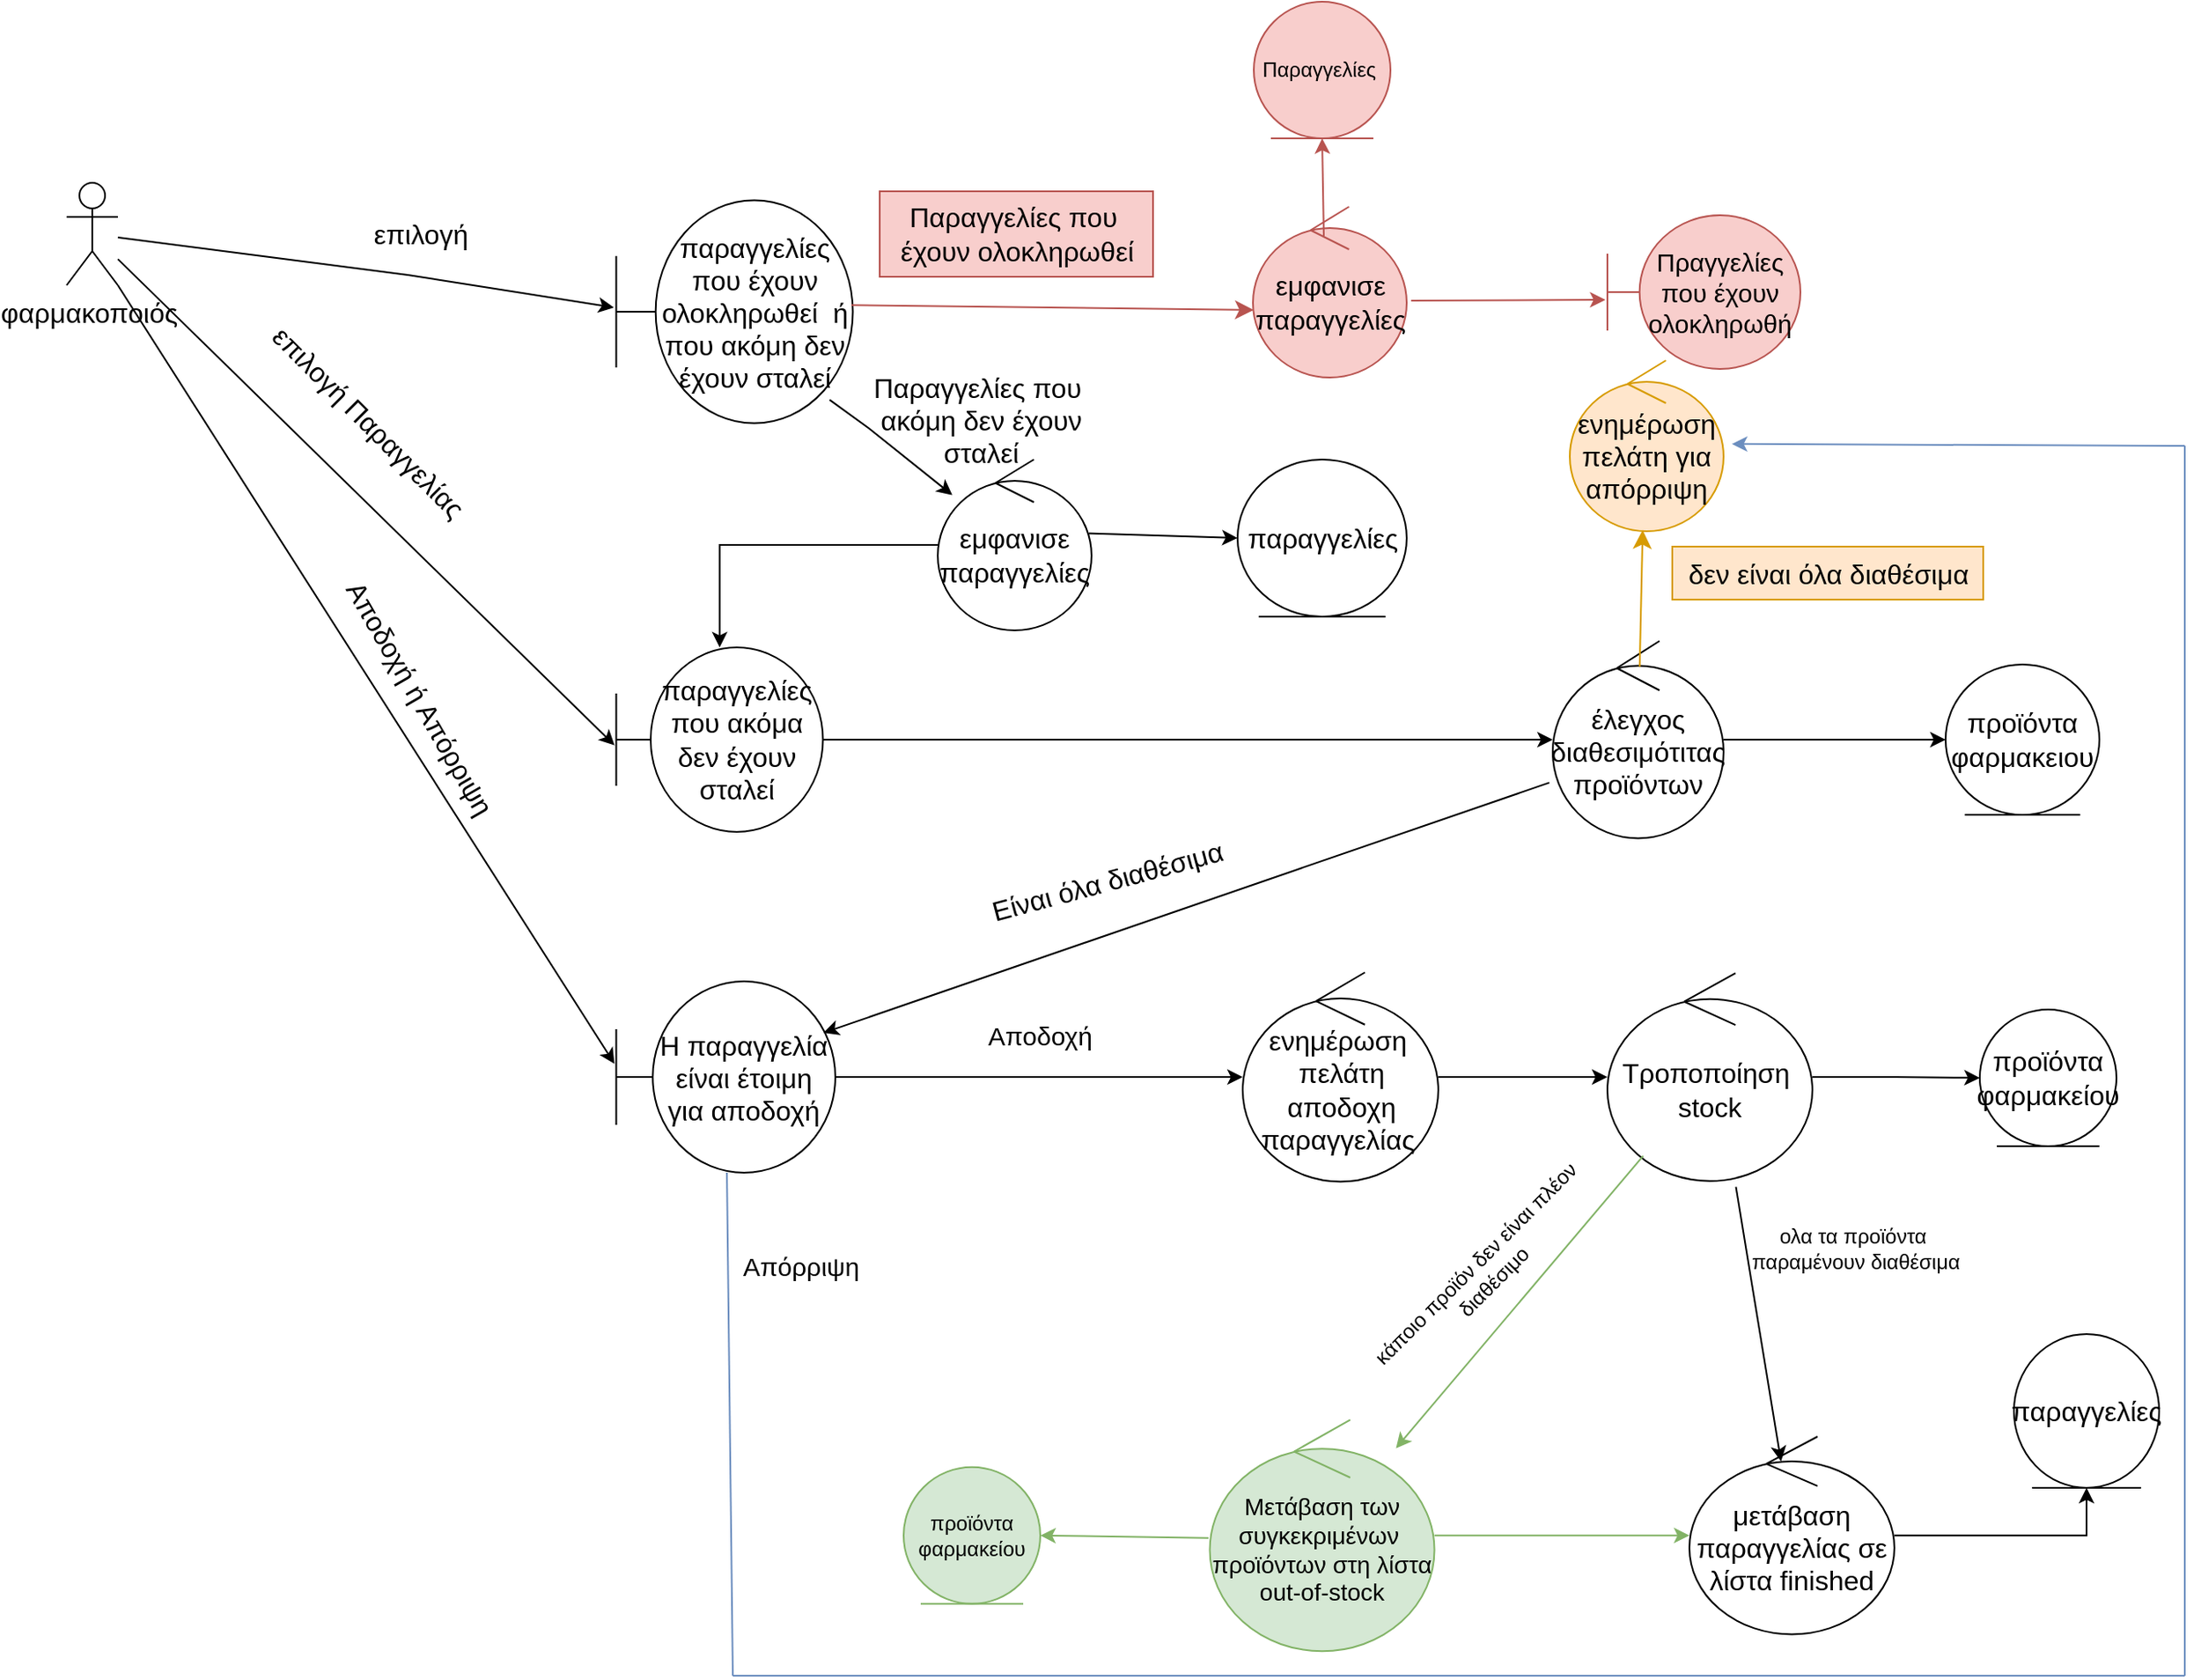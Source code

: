 <mxfile version="21.2.8" type="device">
  <diagram name="Page-1" id="sS6enDFf0WbTZIS2XbAY">
    <mxGraphModel dx="1836" dy="606" grid="1" gridSize="10" guides="1" tooltips="1" connect="1" arrows="1" fold="1" page="0" pageScale="1" pageWidth="850" pageHeight="1100" math="0" shadow="0">
      <root>
        <mxCell id="0" />
        <mxCell id="1" parent="0" />
        <mxCell id="T-9rJRapIrSA8LsScsim-1" value="φαρμακοποιός&amp;nbsp;" style="shape=umlActor;verticalLabelPosition=bottom;verticalAlign=top;html=1;outlineConnect=0;fontSize=16;" parent="1" vertex="1">
          <mxGeometry x="-400" y="146" width="30" height="60" as="geometry" />
        </mxCell>
        <mxCell id="T-9rJRapIrSA8LsScsim-18" value="παραγγελίες που έχουν ολοκληρωθεί&amp;nbsp; ή που ακόμη δεν έχουν σταλεί" style="shape=umlBoundary;whiteSpace=wrap;html=1;fontSize=16;" parent="1" vertex="1">
          <mxGeometry x="-78.25" y="156.25" width="138.5" height="130.5" as="geometry" />
        </mxCell>
        <mxCell id="T-9rJRapIrSA8LsScsim-20" value="επιλογή" style="text;html=1;align=center;verticalAlign=middle;resizable=0;points=[];autosize=1;strokeColor=none;fillColor=none;fontSize=16;" parent="1" vertex="1">
          <mxGeometry x="-230" y="160.5" width="73" height="31" as="geometry" />
        </mxCell>
        <mxCell id="YqsY4oMhckwHTp_olVz_-52" style="edgeStyle=orthogonalEdgeStyle;rounded=0;orthogonalLoop=1;jettySize=auto;html=1;" parent="1" source="T-9rJRapIrSA8LsScsim-21" target="T-9rJRapIrSA8LsScsim-23" edge="1">
          <mxGeometry relative="1" as="geometry" />
        </mxCell>
        <mxCell id="T-9rJRapIrSA8LsScsim-21" value="εμφανισε παραγγελίες" style="ellipse;shape=umlControl;whiteSpace=wrap;html=1;fontSize=16;" parent="1" vertex="1">
          <mxGeometry x="110" y="308" width="90" height="100" as="geometry" />
        </mxCell>
        <mxCell id="YqsY4oMhckwHTp_olVz_-57" style="edgeStyle=orthogonalEdgeStyle;rounded=0;orthogonalLoop=1;jettySize=auto;html=1;" parent="1" source="T-9rJRapIrSA8LsScsim-23" target="T-9rJRapIrSA8LsScsim-32" edge="1">
          <mxGeometry relative="1" as="geometry" />
        </mxCell>
        <mxCell id="T-9rJRapIrSA8LsScsim-23" value="παραγγελίες που ακόμα δεν έχουν σταλεί" style="shape=umlBoundary;whiteSpace=wrap;html=1;fontSize=16;" parent="1" vertex="1">
          <mxGeometry x="-78.25" y="418" width="121" height="108" as="geometry" />
        </mxCell>
        <mxCell id="T-9rJRapIrSA8LsScsim-24" value="παραγγελίες" style="ellipse;shape=umlEntity;whiteSpace=wrap;html=1;fontSize=16;" parent="1" vertex="1">
          <mxGeometry x="285.5" y="308" width="99" height="92" as="geometry" />
        </mxCell>
        <mxCell id="YqsY4oMhckwHTp_olVz_-58" style="edgeStyle=orthogonalEdgeStyle;rounded=0;orthogonalLoop=1;jettySize=auto;html=1;entryX=0;entryY=0.5;entryDx=0;entryDy=0;" parent="1" source="T-9rJRapIrSA8LsScsim-32" target="T-9rJRapIrSA8LsScsim-39" edge="1">
          <mxGeometry relative="1" as="geometry" />
        </mxCell>
        <mxCell id="T-9rJRapIrSA8LsScsim-32" value="έλεγχος διαθεσιμότιτας προϊόντων" style="ellipse;shape=umlControl;whiteSpace=wrap;html=1;fontSize=16;" parent="1" vertex="1">
          <mxGeometry x="470" y="414.25" width="100" height="115.5" as="geometry" />
        </mxCell>
        <mxCell id="T-9rJRapIrSA8LsScsim-34" value="ενημέρωση πελάτη για απόρριψη" style="ellipse;shape=umlControl;whiteSpace=wrap;html=1;fontSize=16;fillColor=#ffe6cc;strokeColor=#d79b00;" parent="1" vertex="1">
          <mxGeometry x="480" y="250" width="90" height="100" as="geometry" />
        </mxCell>
        <mxCell id="T-9rJRapIrSA8LsScsim-35" value="" style="endArrow=classic;html=1;rounded=0;fontSize=12;startSize=8;endSize=8;curved=1;exitX=0.509;exitY=0.13;exitDx=0;exitDy=0;exitPerimeter=0;entryX=0.474;entryY=0.993;entryDx=0;entryDy=0;entryPerimeter=0;fillColor=#ffe6cc;strokeColor=#d79b00;" parent="1" source="T-9rJRapIrSA8LsScsim-32" target="T-9rJRapIrSA8LsScsim-34" edge="1">
          <mxGeometry width="50" height="50" relative="1" as="geometry">
            <mxPoint x="267" y="605" as="sourcePoint" />
            <mxPoint x="317" y="555" as="targetPoint" />
          </mxGeometry>
        </mxCell>
        <mxCell id="T-9rJRapIrSA8LsScsim-36" value="δεν είναι όλα διαθέσιμα" style="text;html=1;align=center;verticalAlign=middle;resizable=0;points=[];autosize=1;strokeColor=#d79b00;fillColor=#ffe6cc;fontSize=16;" parent="1" vertex="1">
          <mxGeometry x="540" y="359" width="182" height="31" as="geometry" />
        </mxCell>
        <mxCell id="T-9rJRapIrSA8LsScsim-39" value="προϊόντα&lt;br&gt;φαρμακειου" style="ellipse;shape=umlEntity;whiteSpace=wrap;html=1;fontSize=16;" parent="1" vertex="1">
          <mxGeometry x="700" y="428" width="90" height="88" as="geometry" />
        </mxCell>
        <mxCell id="YqsY4oMhckwHTp_olVz_-66" style="edgeStyle=orthogonalEdgeStyle;rounded=0;orthogonalLoop=1;jettySize=auto;html=1;" parent="1" source="T-9rJRapIrSA8LsScsim-41" target="T-9rJRapIrSA8LsScsim-46" edge="1">
          <mxGeometry relative="1" as="geometry" />
        </mxCell>
        <mxCell id="T-9rJRapIrSA8LsScsim-41" value="H&lt;span style=&quot;font-size:12.0pt;line-height:107%;font-family:&amp;quot;Arial&amp;quot;,sans-serif;&lt;br/&gt;mso-fareast-font-family:Calibri;mso-fareast-theme-font:minor-latin;mso-ansi-language:&lt;br/&gt;EL;mso-fareast-language:EN-US;mso-bidi-language:AR-SA&quot;&gt; παραγγελία είναι έτοιμη&lt;br/&gt;για αποδοχή&lt;/span&gt;" style="shape=umlBoundary;whiteSpace=wrap;html=1;fontSize=16;" parent="1" vertex="1">
          <mxGeometry x="-78.25" y="613.5" width="128.25" height="112" as="geometry" />
        </mxCell>
        <mxCell id="T-9rJRapIrSA8LsScsim-43" value="Είναι όλα διαθέσιμα" style="text;html=1;align=center;verticalAlign=middle;resizable=0;points=[];autosize=1;strokeColor=none;fillColor=none;fontSize=16;rotation=-15;" parent="1" vertex="1">
          <mxGeometry x="128.5" y="540" width="160" height="30" as="geometry" />
        </mxCell>
        <mxCell id="T-9rJRapIrSA8LsScsim-45" value="Αποδοχή ή Απόρριψη" style="text;html=1;align=center;verticalAlign=middle;resizable=0;points=[];autosize=1;strokeColor=none;fillColor=none;fontSize=16;rotation=60;" parent="1" vertex="1">
          <mxGeometry x="-283.5" y="432" width="180" height="30" as="geometry" />
        </mxCell>
        <mxCell id="YqsY4oMhckwHTp_olVz_-68" style="edgeStyle=orthogonalEdgeStyle;rounded=0;orthogonalLoop=1;jettySize=auto;html=1;" parent="1" source="T-9rJRapIrSA8LsScsim-46" target="T-9rJRapIrSA8LsScsim-50" edge="1">
          <mxGeometry relative="1" as="geometry" />
        </mxCell>
        <mxCell id="T-9rJRapIrSA8LsScsim-46" value="ενημέρωση&amp;nbsp; πελάτη αποδοχη παραγγελίας&amp;nbsp;" style="ellipse;shape=umlControl;whiteSpace=wrap;html=1;fontSize=16;" parent="1" vertex="1">
          <mxGeometry x="288.5" y="608.25" width="114.5" height="122.5" as="geometry" />
        </mxCell>
        <mxCell id="YqsY4oMhckwHTp_olVz_-70" style="edgeStyle=orthogonalEdgeStyle;rounded=0;orthogonalLoop=1;jettySize=auto;html=1;entryX=0;entryY=0.5;entryDx=0;entryDy=0;" parent="1" source="T-9rJRapIrSA8LsScsim-50" target="T-9rJRapIrSA8LsScsim-51" edge="1">
          <mxGeometry relative="1" as="geometry" />
        </mxCell>
        <mxCell id="T-9rJRapIrSA8LsScsim-50" value="&lt;p class=&quot;MsoNormal&quot;&gt;Τροποποίηση&amp;nbsp; stock&lt;/p&gt;" style="ellipse;shape=umlControl;whiteSpace=wrap;html=1;fontSize=16;" parent="1" vertex="1">
          <mxGeometry x="502" y="608.63" width="120" height="121.75" as="geometry" />
        </mxCell>
        <mxCell id="T-9rJRapIrSA8LsScsim-51" value="προϊόντα φαρμακείου" style="ellipse;shape=umlEntity;whiteSpace=wrap;html=1;fontSize=16;" parent="1" vertex="1">
          <mxGeometry x="720" y="630" width="80" height="80" as="geometry" />
        </mxCell>
        <mxCell id="YqsY4oMhckwHTp_olVz_-75" style="edgeStyle=orthogonalEdgeStyle;rounded=0;orthogonalLoop=1;jettySize=auto;html=1;entryX=0.5;entryY=1;entryDx=0;entryDy=0;" parent="1" source="T-9rJRapIrSA8LsScsim-53" target="T-9rJRapIrSA8LsScsim-56" edge="1">
          <mxGeometry relative="1" as="geometry" />
        </mxCell>
        <mxCell id="T-9rJRapIrSA8LsScsim-53" value="μετάβαση παραγγελίας σε λίστα finished" style="ellipse;shape=umlControl;whiteSpace=wrap;html=1;fontSize=16;" parent="1" vertex="1">
          <mxGeometry x="550" y="880" width="120" height="115.75" as="geometry" />
        </mxCell>
        <mxCell id="T-9rJRapIrSA8LsScsim-56" value="παραγγελίες" style="ellipse;shape=umlEntity;whiteSpace=wrap;html=1;fontSize=16;" parent="1" vertex="1">
          <mxGeometry x="740" y="820" width="85" height="90" as="geometry" />
        </mxCell>
        <mxCell id="T-9rJRapIrSA8LsScsim-58" value="εμφανισε παραγγελίες" style="ellipse;shape=umlControl;whiteSpace=wrap;html=1;fontSize=16;fillColor=#f8cecc;strokeColor=#b85450;" parent="1" vertex="1">
          <mxGeometry x="294.5" y="160" width="90" height="100" as="geometry" />
        </mxCell>
        <mxCell id="T-9rJRapIrSA8LsScsim-59" value="" style="endArrow=classic;html=1;rounded=0;fontSize=12;startSize=8;endSize=8;curved=1;exitX=0.994;exitY=0.47;exitDx=0;exitDy=0;exitPerimeter=0;entryX=0.006;entryY=0.605;entryDx=0;entryDy=0;entryPerimeter=0;fillColor=#f8cecc;strokeColor=#b85450;" parent="1" source="T-9rJRapIrSA8LsScsim-18" target="T-9rJRapIrSA8LsScsim-58" edge="1">
          <mxGeometry width="50" height="50" relative="1" as="geometry">
            <mxPoint x="347" y="398" as="sourcePoint" />
            <mxPoint x="397" y="348" as="targetPoint" />
          </mxGeometry>
        </mxCell>
        <mxCell id="T-9rJRapIrSA8LsScsim-60" value="Παραγγελίες που&amp;nbsp;&lt;br&gt;έχουν ολοκληρωθεί" style="text;html=1;align=center;verticalAlign=middle;resizable=0;points=[];autosize=1;strokeColor=#b85450;fillColor=#f8cecc;fontSize=16;" parent="1" vertex="1">
          <mxGeometry x="76" y="151" width="160" height="50" as="geometry" />
        </mxCell>
        <mxCell id="f6oSSaDbNlxuDpAMLlSm-2" value="Πραγγελίες που έχουν ολοκληρωθή" style="shape=umlBoundary;whiteSpace=wrap;html=1;fillColor=#f8cecc;strokeColor=#b85450;fontSize=15;" parent="1" vertex="1">
          <mxGeometry x="502" y="165" width="113" height="90" as="geometry" />
        </mxCell>
        <mxCell id="f6oSSaDbNlxuDpAMLlSm-3" value="" style="endArrow=classic;html=1;rounded=0;exitX=1.029;exitY=0.55;exitDx=0;exitDy=0;exitPerimeter=0;entryX=-0.01;entryY=0.55;entryDx=0;entryDy=0;entryPerimeter=0;fillColor=#f8cecc;strokeColor=#b85450;" parent="1" source="T-9rJRapIrSA8LsScsim-58" target="f6oSSaDbNlxuDpAMLlSm-2" edge="1">
          <mxGeometry width="50" height="50" relative="1" as="geometry">
            <mxPoint x="398" y="426" as="sourcePoint" />
            <mxPoint x="448" y="376" as="targetPoint" />
          </mxGeometry>
        </mxCell>
        <mxCell id="YqsY4oMhckwHTp_olVz_-74" style="edgeStyle=orthogonalEdgeStyle;rounded=0;orthogonalLoop=1;jettySize=auto;html=1;fillColor=#d5e8d4;strokeColor=#82b366;" parent="1" source="f6oSSaDbNlxuDpAMLlSm-7" target="T-9rJRapIrSA8LsScsim-53" edge="1">
          <mxGeometry relative="1" as="geometry" />
        </mxCell>
        <mxCell id="f6oSSaDbNlxuDpAMLlSm-7" value="&lt;font style=&quot;font-size: 14px;&quot;&gt;Μετάβαση των συγκεκριμένων&amp;nbsp; προϊόντων στη λίστα out-of-stock&lt;/font&gt;" style="ellipse;shape=umlControl;whiteSpace=wrap;html=1;fillColor=#d5e8d4;strokeColor=#82b366;" parent="1" vertex="1">
          <mxGeometry x="269.25" y="870.13" width="131.5" height="135.5" as="geometry" />
        </mxCell>
        <mxCell id="YqsY4oMhckwHTp_olVz_-46" value="" style="endArrow=classic;html=1;rounded=0;entryX=-0.01;entryY=0.481;entryDx=0;entryDy=0;entryPerimeter=0;" parent="1" source="T-9rJRapIrSA8LsScsim-1" target="T-9rJRapIrSA8LsScsim-18" edge="1">
          <mxGeometry width="50" height="50" relative="1" as="geometry">
            <mxPoint x="460" y="430" as="sourcePoint" />
            <mxPoint x="510" y="380" as="targetPoint" />
            <Array as="points">
              <mxPoint x="-200" y="200" />
            </Array>
          </mxGeometry>
        </mxCell>
        <mxCell id="YqsY4oMhckwHTp_olVz_-49" value="" style="endArrow=classic;html=1;rounded=0;exitX=0.902;exitY=0.895;exitDx=0;exitDy=0;exitPerimeter=0;" parent="1" source="T-9rJRapIrSA8LsScsim-18" target="T-9rJRapIrSA8LsScsim-21" edge="1">
          <mxGeometry width="50" height="50" relative="1" as="geometry">
            <mxPoint x="320" y="530" as="sourcePoint" />
            <mxPoint x="370" y="480" as="targetPoint" />
            <Array as="points">
              <mxPoint x="70" y="290" />
            </Array>
          </mxGeometry>
        </mxCell>
        <mxCell id="YqsY4oMhckwHTp_olVz_-51" value="Παραγγελίες που&amp;nbsp;&lt;br&gt;ακόμη δεν έχουν&lt;br&gt;σταλεί" style="text;html=1;align=center;verticalAlign=middle;resizable=0;points=[];autosize=1;fontSize=16;" parent="1" vertex="1">
          <mxGeometry x="60.25" y="250" width="150" height="70" as="geometry" />
        </mxCell>
        <mxCell id="YqsY4oMhckwHTp_olVz_-53" value="" style="endArrow=classic;html=1;rounded=0;entryX=-0.008;entryY=0.531;entryDx=0;entryDy=0;entryPerimeter=0;" parent="1" source="T-9rJRapIrSA8LsScsim-1" target="T-9rJRapIrSA8LsScsim-23" edge="1">
          <mxGeometry width="50" height="50" relative="1" as="geometry">
            <mxPoint x="320" y="520" as="sourcePoint" />
            <mxPoint x="-130" y="480" as="targetPoint" />
          </mxGeometry>
        </mxCell>
        <mxCell id="YqsY4oMhckwHTp_olVz_-55" value="επιλογή Παραγγελίας" style="text;html=1;align=center;verticalAlign=middle;resizable=0;points=[];autosize=1;strokeColor=none;fillColor=none;fontSize=16;rotation=45;" parent="1" vertex="1">
          <mxGeometry x="-308" y="270.5" width="170" height="30" as="geometry" />
        </mxCell>
        <mxCell id="YqsY4oMhckwHTp_olVz_-59" value="" style="endArrow=classic;html=1;rounded=0;entryX=-0.008;entryY=0.431;entryDx=0;entryDy=0;entryPerimeter=0;exitX=1;exitY=1;exitDx=0;exitDy=0;exitPerimeter=0;" parent="1" source="T-9rJRapIrSA8LsScsim-1" target="T-9rJRapIrSA8LsScsim-41" edge="1">
          <mxGeometry width="50" height="50" relative="1" as="geometry">
            <mxPoint x="320" y="520" as="sourcePoint" />
            <mxPoint x="370" y="470" as="targetPoint" />
          </mxGeometry>
        </mxCell>
        <mxCell id="YqsY4oMhckwHTp_olVz_-61" value="" style="endArrow=classic;html=1;rounded=0;entryX=0.946;entryY=0.269;entryDx=0;entryDy=0;entryPerimeter=0;exitX=-0.02;exitY=0.718;exitDx=0;exitDy=0;exitPerimeter=0;" parent="1" source="T-9rJRapIrSA8LsScsim-32" target="T-9rJRapIrSA8LsScsim-41" edge="1">
          <mxGeometry width="50" height="50" relative="1" as="geometry">
            <mxPoint x="320" y="540" as="sourcePoint" />
            <mxPoint x="370" y="490" as="targetPoint" />
          </mxGeometry>
        </mxCell>
        <mxCell id="YqsY4oMhckwHTp_olVz_-67" value="&lt;font style=&quot;font-size: 15px;&quot;&gt;Αποδοχή&lt;/font&gt;" style="text;html=1;strokeColor=none;fillColor=none;align=center;verticalAlign=middle;whiteSpace=wrap;rounded=0;" parent="1" vertex="1">
          <mxGeometry x="140" y="630" width="60" height="30" as="geometry" />
        </mxCell>
        <mxCell id="YqsY4oMhckwHTp_olVz_-71" value="" style="endArrow=none;html=1;rounded=0;fillColor=#dae8fc;strokeColor=#6c8ebf;" parent="1" target="T-9rJRapIrSA8LsScsim-41" edge="1">
          <mxGeometry width="50" height="50" relative="1" as="geometry">
            <mxPoint x="-10" y="1020" as="sourcePoint" />
            <mxPoint x="370" y="490" as="targetPoint" />
          </mxGeometry>
        </mxCell>
        <mxCell id="YqsY4oMhckwHTp_olVz_-73" value="" style="endArrow=classic;html=1;rounded=0;fillColor=#d5e8d4;strokeColor=#82b366;" parent="1" source="T-9rJRapIrSA8LsScsim-50" target="f6oSSaDbNlxuDpAMLlSm-7" edge="1">
          <mxGeometry width="50" height="50" relative="1" as="geometry">
            <mxPoint x="320" y="530" as="sourcePoint" />
            <mxPoint x="370" y="480" as="targetPoint" />
          </mxGeometry>
        </mxCell>
        <mxCell id="YqsY4oMhckwHTp_olVz_-76" value="" style="endArrow=none;html=1;rounded=0;fillColor=#dae8fc;strokeColor=#6c8ebf;" parent="1" edge="1">
          <mxGeometry width="50" height="50" relative="1" as="geometry">
            <mxPoint x="-10" y="1020" as="sourcePoint" />
            <mxPoint x="840" y="1020" as="targetPoint" />
          </mxGeometry>
        </mxCell>
        <mxCell id="YqsY4oMhckwHTp_olVz_-77" value="" style="endArrow=none;html=1;rounded=0;fillColor=#dae8fc;strokeColor=#6c8ebf;" parent="1" edge="1">
          <mxGeometry width="50" height="50" relative="1" as="geometry">
            <mxPoint x="840" y="1020" as="sourcePoint" />
            <mxPoint x="840" y="300" as="targetPoint" />
          </mxGeometry>
        </mxCell>
        <mxCell id="YqsY4oMhckwHTp_olVz_-78" value="" style="endArrow=classic;html=1;rounded=0;entryX=1.054;entryY=0.489;entryDx=0;entryDy=0;entryPerimeter=0;fillColor=#dae8fc;strokeColor=#6c8ebf;" parent="1" target="T-9rJRapIrSA8LsScsim-34" edge="1">
          <mxGeometry width="50" height="50" relative="1" as="geometry">
            <mxPoint x="840" y="300" as="sourcePoint" />
            <mxPoint x="370" y="480" as="targetPoint" />
          </mxGeometry>
        </mxCell>
        <mxCell id="YqsY4oMhckwHTp_olVz_-79" value="&lt;font style=&quot;font-size: 15px;&quot;&gt;Aπόρριψη&lt;br&gt;&lt;br&gt;&lt;/font&gt;" style="text;html=1;strokeColor=none;fillColor=none;align=center;verticalAlign=middle;whiteSpace=wrap;rounded=0;" parent="1" vertex="1">
          <mxGeometry x="0.25" y="774.38" width="60" height="30" as="geometry" />
        </mxCell>
        <mxCell id="rBrqlfLg7SxFIshLeJAF-5" value="" style="endArrow=classic;html=1;rounded=0;entryX=0;entryY=0.5;entryDx=0;entryDy=0;exitX=0.983;exitY=0.433;exitDx=0;exitDy=0;exitPerimeter=0;" parent="1" source="T-9rJRapIrSA8LsScsim-21" target="T-9rJRapIrSA8LsScsim-24" edge="1">
          <mxGeometry width="50" height="50" relative="1" as="geometry">
            <mxPoint x="70" y="460" as="sourcePoint" />
            <mxPoint x="120" y="410" as="targetPoint" />
          </mxGeometry>
        </mxCell>
        <mxCell id="D0aZfy-KOPcvonktBkWW-1" value="" style="endArrow=classic;html=1;rounded=0;entryX=0.447;entryY=0.126;entryDx=0;entryDy=0;entryPerimeter=0;exitX=0.627;exitY=1.028;exitDx=0;exitDy=0;exitPerimeter=0;" parent="1" source="T-9rJRapIrSA8LsScsim-50" target="T-9rJRapIrSA8LsScsim-53" edge="1">
          <mxGeometry width="50" height="50" relative="1" as="geometry">
            <mxPoint x="310" y="930" as="sourcePoint" />
            <mxPoint x="360" y="880" as="targetPoint" />
          </mxGeometry>
        </mxCell>
        <mxCell id="D0aZfy-KOPcvonktBkWW-2" value="κάποιο προϊόν δεν είναι πλέον&lt;br&gt;διαθέσιμο" style="text;html=1;align=center;verticalAlign=middle;resizable=0;points=[];autosize=1;strokeColor=none;fillColor=none;rotation=-45;" parent="1" vertex="1">
          <mxGeometry x="340" y="764.38" width="180" height="40" as="geometry" />
        </mxCell>
        <mxCell id="D0aZfy-KOPcvonktBkWW-3" value="ολα τα προϊόντα&amp;nbsp;&lt;br&gt;παραμένουν διαθέσιμα" style="text;html=1;align=center;verticalAlign=middle;resizable=0;points=[];autosize=1;strokeColor=none;fillColor=none;" parent="1" vertex="1">
          <mxGeometry x="572" y="750" width="150" height="40" as="geometry" />
        </mxCell>
        <mxCell id="D0aZfy-KOPcvonktBkWW-4" value="προϊόντα φαρμακείου" style="ellipse;shape=umlEntity;whiteSpace=wrap;html=1;fillColor=#d5e8d4;strokeColor=#82b366;" parent="1" vertex="1">
          <mxGeometry x="90" y="897.88" width="80" height="80" as="geometry" />
        </mxCell>
        <mxCell id="D0aZfy-KOPcvonktBkWW-5" value="" style="endArrow=classic;html=1;rounded=0;exitX=-0.006;exitY=0.511;exitDx=0;exitDy=0;exitPerimeter=0;entryX=1;entryY=0.5;entryDx=0;entryDy=0;fillColor=#d5e8d4;strokeColor=#82b366;" parent="1" source="f6oSSaDbNlxuDpAMLlSm-7" target="D0aZfy-KOPcvonktBkWW-4" edge="1">
          <mxGeometry width="50" height="50" relative="1" as="geometry">
            <mxPoint x="310" y="820" as="sourcePoint" />
            <mxPoint x="360" y="770" as="targetPoint" />
          </mxGeometry>
        </mxCell>
        <mxCell id="Yru2QoT4tN3vTOcHEf7W-1" value="Παραγγελίες&amp;nbsp;" style="ellipse;shape=umlEntity;whiteSpace=wrap;html=1;fillColor=#f8cecc;strokeColor=#b85450;" parent="1" vertex="1">
          <mxGeometry x="295" y="40" width="80" height="80" as="geometry" />
        </mxCell>
        <mxCell id="Yru2QoT4tN3vTOcHEf7W-2" value="" style="endArrow=classic;html=1;rounded=0;entryX=0.5;entryY=1;entryDx=0;entryDy=0;fillColor=#f8cecc;strokeColor=#b85450;exitX=0.461;exitY=0.174;exitDx=0;exitDy=0;exitPerimeter=0;" parent="1" source="T-9rJRapIrSA8LsScsim-58" target="Yru2QoT4tN3vTOcHEf7W-1" edge="1">
          <mxGeometry width="50" height="50" relative="1" as="geometry">
            <mxPoint x="280" y="370" as="sourcePoint" />
            <mxPoint x="330" y="320" as="targetPoint" />
          </mxGeometry>
        </mxCell>
      </root>
    </mxGraphModel>
  </diagram>
</mxfile>
